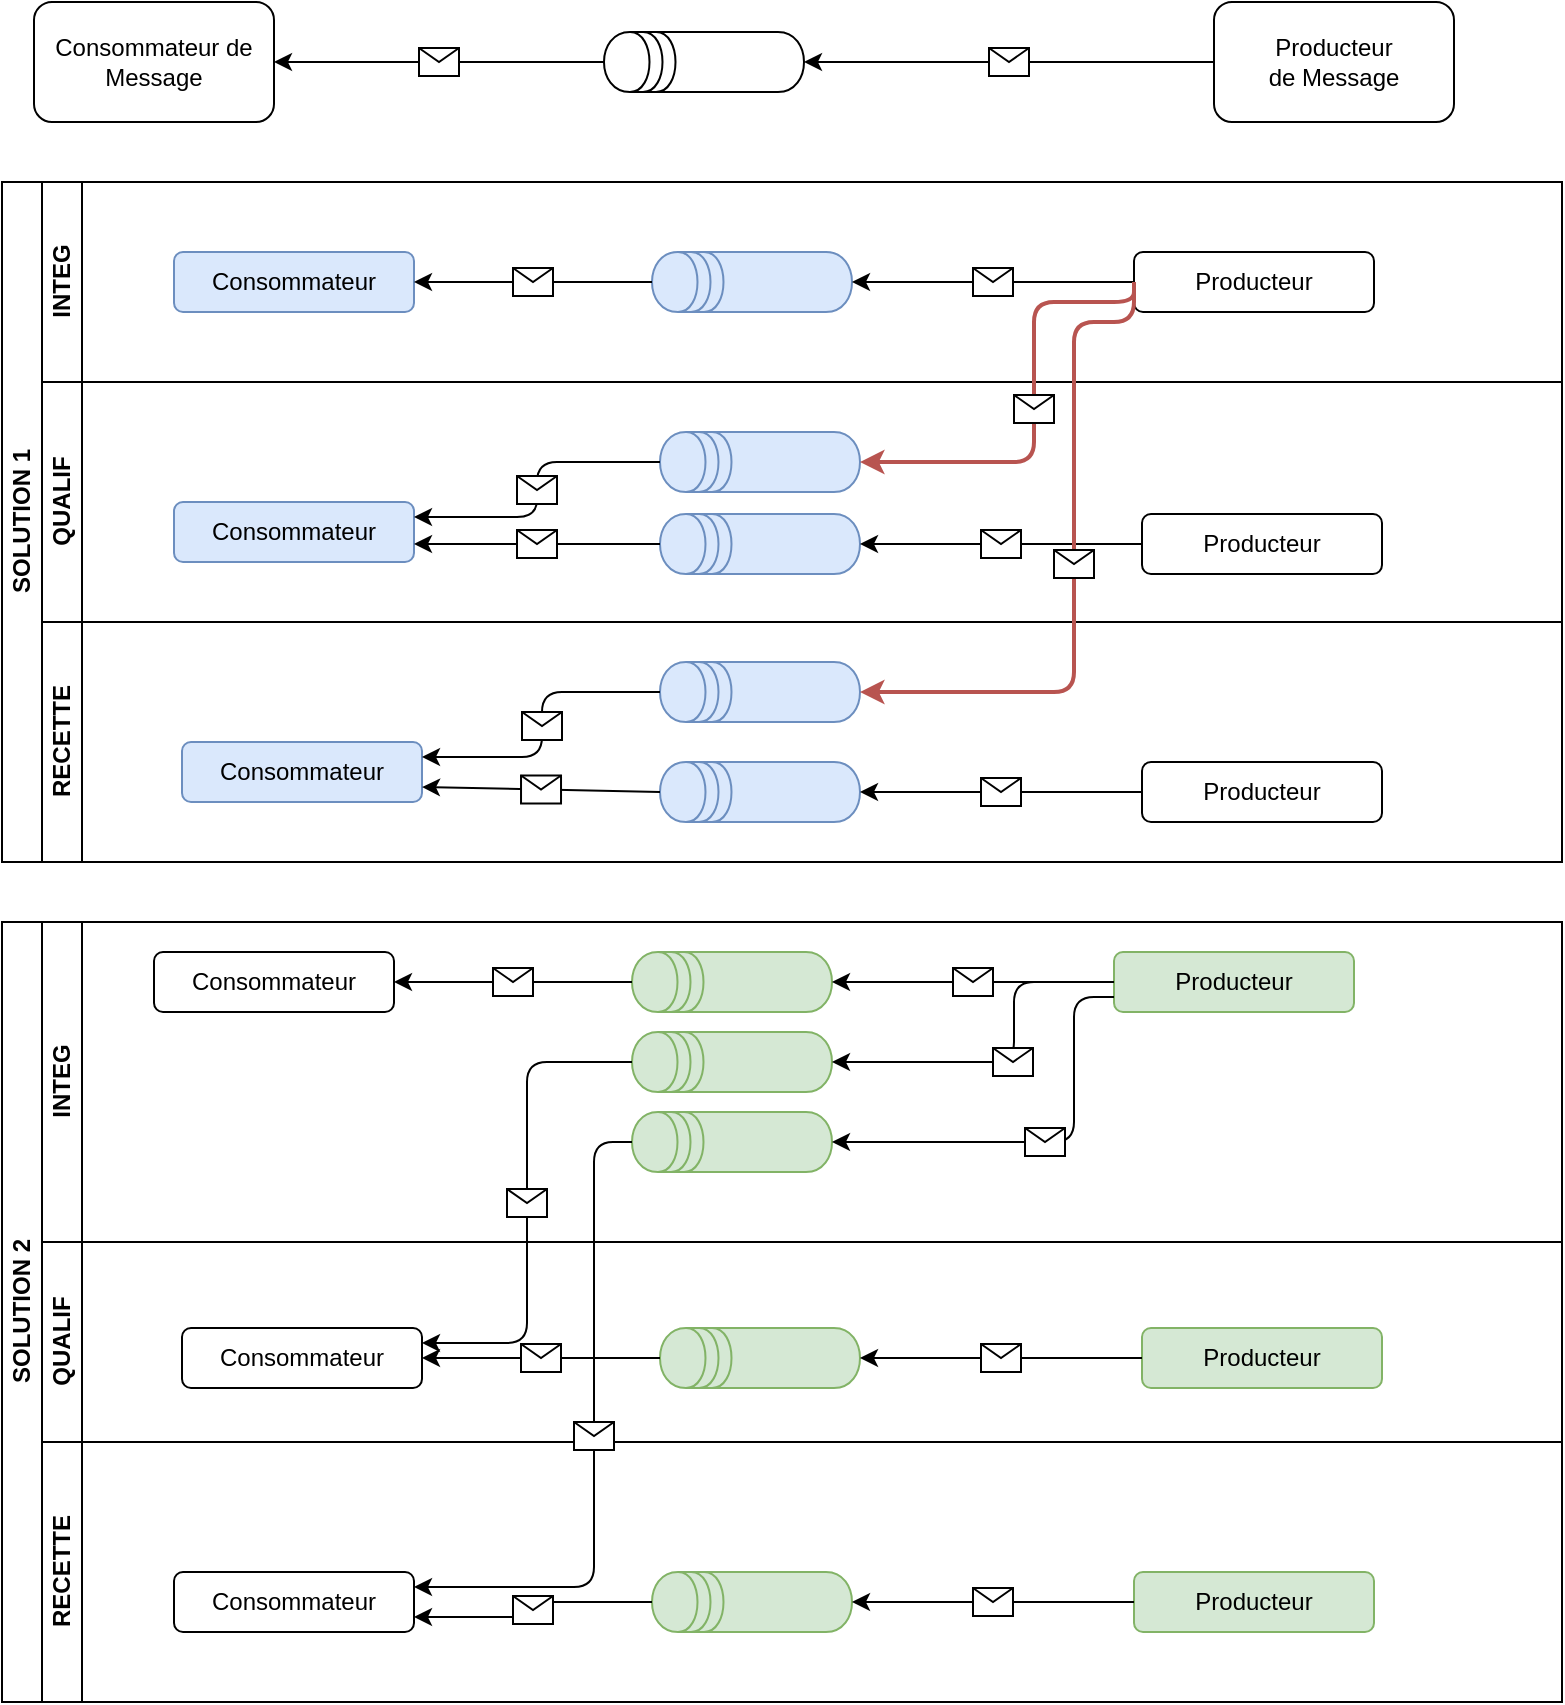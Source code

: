 <mxfile version="14.2.6" type="github">
  <diagram id="DB7DYyGe6dCBV-LKf9_g" name="Page-1">
    <mxGraphModel dx="2062" dy="1124" grid="1" gridSize="10" guides="1" tooltips="1" connect="1" arrows="1" fold="1" page="1" pageScale="1" pageWidth="827" pageHeight="1169" math="0" shadow="0">
      <root>
        <mxCell id="0" />
        <mxCell id="1" parent="0" />
        <mxCell id="Vw3KiEQnQfza69MFVmrH-1" value="Consommateur de Message" style="rounded=1;whiteSpace=wrap;html=1;" parent="1" vertex="1">
          <mxGeometry x="40" y="20" width="120" height="60" as="geometry" />
        </mxCell>
        <mxCell id="Vw3KiEQnQfza69MFVmrH-3" value="&lt;div&gt;Producteur&lt;/div&gt;&lt;div&gt;de Message&lt;br&gt;&lt;/div&gt;" style="rounded=1;whiteSpace=wrap;html=1;" parent="1" vertex="1">
          <mxGeometry x="630" y="20" width="120" height="60" as="geometry" />
        </mxCell>
        <mxCell id="Vw3KiEQnQfza69MFVmrH-16" value="" style="shape=datastore;whiteSpace=wrap;html=1;rotation=-90;" parent="1" vertex="1">
          <mxGeometry x="360" width="30" height="100" as="geometry" />
        </mxCell>
        <mxCell id="yvAMT9Jdo3WJvmyWWWsH-12" value="SOLUTION 1" style="swimlane;html=1;childLayout=stackLayout;resizeParent=1;resizeParentMax=0;horizontal=0;startSize=20;horizontalStack=0;" parent="1" vertex="1">
          <mxGeometry x="24" y="110" width="780" height="340" as="geometry" />
        </mxCell>
        <mxCell id="yvAMT9Jdo3WJvmyWWWsH-13" value="INTEG" style="swimlane;html=1;startSize=20;horizontal=0;" parent="yvAMT9Jdo3WJvmyWWWsH-12" vertex="1">
          <mxGeometry x="20" width="760" height="100" as="geometry" />
        </mxCell>
        <mxCell id="fmMvQ1CZ4i4TI4SBkcEm-39" value="Consommateur" style="rounded=1;whiteSpace=wrap;html=1;fillColor=#dae8fc;strokeColor=#6c8ebf;" parent="yvAMT9Jdo3WJvmyWWWsH-13" vertex="1">
          <mxGeometry x="66" y="35" width="120" height="30" as="geometry" />
        </mxCell>
        <mxCell id="fmMvQ1CZ4i4TI4SBkcEm-40" value="Producteur" style="rounded=1;whiteSpace=wrap;html=1;" parent="yvAMT9Jdo3WJvmyWWWsH-13" vertex="1">
          <mxGeometry x="546" y="35" width="120" height="30" as="geometry" />
        </mxCell>
        <mxCell id="fmMvQ1CZ4i4TI4SBkcEm-41" value="" style="shape=datastore;whiteSpace=wrap;html=1;rotation=-90;fillColor=#dae8fc;strokeColor=#6c8ebf;" parent="yvAMT9Jdo3WJvmyWWWsH-13" vertex="1">
          <mxGeometry x="340" width="30" height="100" as="geometry" />
        </mxCell>
        <mxCell id="fmMvQ1CZ4i4TI4SBkcEm-42" value="" style="endArrow=classic;html=1;strokeColor=#000000;entryX=1;entryY=0.5;entryDx=0;entryDy=0;exitX=0.5;exitY=0;exitDx=0;exitDy=0;" parent="yvAMT9Jdo3WJvmyWWWsH-13" source="fmMvQ1CZ4i4TI4SBkcEm-41" target="fmMvQ1CZ4i4TI4SBkcEm-39" edge="1">
          <mxGeometry relative="1" as="geometry">
            <mxPoint x="385" y="122" as="sourcePoint" />
            <mxPoint x="285" y="122" as="targetPoint" />
          </mxGeometry>
        </mxCell>
        <mxCell id="fmMvQ1CZ4i4TI4SBkcEm-43" value="" style="shape=message;html=1;outlineConnect=0;" parent="fmMvQ1CZ4i4TI4SBkcEm-42" vertex="1">
          <mxGeometry width="20" height="14" relative="1" as="geometry">
            <mxPoint x="-10" y="-7" as="offset" />
          </mxGeometry>
        </mxCell>
        <mxCell id="fmMvQ1CZ4i4TI4SBkcEm-44" value="" style="endArrow=classic;html=1;strokeColor=#000000;entryX=0.5;entryY=1;entryDx=0;entryDy=0;exitX=0;exitY=0.5;exitDx=0;exitDy=0;" parent="yvAMT9Jdo3WJvmyWWWsH-13" source="fmMvQ1CZ4i4TI4SBkcEm-40" target="fmMvQ1CZ4i4TI4SBkcEm-41" edge="1">
          <mxGeometry relative="1" as="geometry">
            <mxPoint x="590" y="92" as="sourcePoint" />
            <mxPoint x="425" y="92" as="targetPoint" />
          </mxGeometry>
        </mxCell>
        <mxCell id="fmMvQ1CZ4i4TI4SBkcEm-45" value="" style="shape=message;html=1;outlineConnect=0;" parent="fmMvQ1CZ4i4TI4SBkcEm-44" vertex="1">
          <mxGeometry width="20" height="14" relative="1" as="geometry">
            <mxPoint x="-10" y="-7" as="offset" />
          </mxGeometry>
        </mxCell>
        <mxCell id="yvAMT9Jdo3WJvmyWWWsH-14" value="QUALIF" style="swimlane;html=1;startSize=20;horizontal=0;" parent="yvAMT9Jdo3WJvmyWWWsH-12" vertex="1">
          <mxGeometry x="20" y="100" width="760" height="120" as="geometry" />
        </mxCell>
        <mxCell id="fmMvQ1CZ4i4TI4SBkcEm-46" value="Consommateur" style="rounded=1;whiteSpace=wrap;html=1;fillColor=#dae8fc;strokeColor=#6c8ebf;" parent="yvAMT9Jdo3WJvmyWWWsH-14" vertex="1">
          <mxGeometry x="66" y="60" width="120" height="30" as="geometry" />
        </mxCell>
        <mxCell id="fmMvQ1CZ4i4TI4SBkcEm-47" value="Producteur" style="rounded=1;whiteSpace=wrap;html=1;" parent="yvAMT9Jdo3WJvmyWWWsH-14" vertex="1">
          <mxGeometry x="550" y="66" width="120" height="30" as="geometry" />
        </mxCell>
        <mxCell id="fmMvQ1CZ4i4TI4SBkcEm-48" value="" style="shape=datastore;whiteSpace=wrap;html=1;rotation=-90;fillColor=#dae8fc;strokeColor=#6c8ebf;" parent="yvAMT9Jdo3WJvmyWWWsH-14" vertex="1">
          <mxGeometry x="344" y="31" width="30" height="100" as="geometry" />
        </mxCell>
        <mxCell id="fmMvQ1CZ4i4TI4SBkcEm-49" value="" style="endArrow=classic;html=1;strokeColor=#000000;exitX=0.5;exitY=0;exitDx=0;exitDy=0;" parent="yvAMT9Jdo3WJvmyWWWsH-14" source="fmMvQ1CZ4i4TI4SBkcEm-48" edge="1">
          <mxGeometry relative="1" as="geometry">
            <mxPoint x="345" y="-518" as="sourcePoint" />
            <mxPoint x="186" y="81" as="targetPoint" />
          </mxGeometry>
        </mxCell>
        <mxCell id="fmMvQ1CZ4i4TI4SBkcEm-50" value="" style="shape=message;html=1;outlineConnect=0;" parent="fmMvQ1CZ4i4TI4SBkcEm-49" vertex="1">
          <mxGeometry width="20" height="14" relative="1" as="geometry">
            <mxPoint x="-10" y="-7" as="offset" />
          </mxGeometry>
        </mxCell>
        <mxCell id="fmMvQ1CZ4i4TI4SBkcEm-51" value="" style="endArrow=classic;html=1;strokeColor=#000000;entryX=0.5;entryY=1;entryDx=0;entryDy=0;exitX=0;exitY=0.5;exitDx=0;exitDy=0;" parent="yvAMT9Jdo3WJvmyWWWsH-14" source="fmMvQ1CZ4i4TI4SBkcEm-47" target="fmMvQ1CZ4i4TI4SBkcEm-48" edge="1">
          <mxGeometry relative="1" as="geometry">
            <mxPoint x="550" y="-557" as="sourcePoint" />
            <mxPoint x="385" y="-557" as="targetPoint" />
          </mxGeometry>
        </mxCell>
        <mxCell id="fmMvQ1CZ4i4TI4SBkcEm-52" value="" style="shape=message;html=1;outlineConnect=0;" parent="fmMvQ1CZ4i4TI4SBkcEm-51" vertex="1">
          <mxGeometry width="20" height="14" relative="1" as="geometry">
            <mxPoint x="-10" y="-7" as="offset" />
          </mxGeometry>
        </mxCell>
        <mxCell id="fmMvQ1CZ4i4TI4SBkcEm-62" value="" style="shape=datastore;whiteSpace=wrap;html=1;rotation=-90;fillColor=#dae8fc;strokeColor=#6c8ebf;" parent="yvAMT9Jdo3WJvmyWWWsH-14" vertex="1">
          <mxGeometry x="344" y="-10" width="30" height="100" as="geometry" />
        </mxCell>
        <mxCell id="fmMvQ1CZ4i4TI4SBkcEm-63" value="" style="endArrow=classic;html=1;strokeColor=#000000;exitX=0.5;exitY=0;exitDx=0;exitDy=0;entryX=1;entryY=0.25;entryDx=0;entryDy=0;edgeStyle=orthogonalEdgeStyle;" parent="yvAMT9Jdo3WJvmyWWWsH-14" source="fmMvQ1CZ4i4TI4SBkcEm-62" target="fmMvQ1CZ4i4TI4SBkcEm-46" edge="1">
          <mxGeometry relative="1" as="geometry">
            <mxPoint x="309" y="90" as="sourcePoint" />
            <mxPoint x="190" y="90" as="targetPoint" />
          </mxGeometry>
        </mxCell>
        <mxCell id="fmMvQ1CZ4i4TI4SBkcEm-64" value="" style="shape=message;html=1;outlineConnect=0;" parent="fmMvQ1CZ4i4TI4SBkcEm-63" vertex="1">
          <mxGeometry width="20" height="14" relative="1" as="geometry">
            <mxPoint x="-10" y="-7" as="offset" />
          </mxGeometry>
        </mxCell>
        <mxCell id="yvAMT9Jdo3WJvmyWWWsH-15" value="RECETTE" style="swimlane;html=1;startSize=20;horizontal=0;" parent="yvAMT9Jdo3WJvmyWWWsH-12" vertex="1">
          <mxGeometry x="20" y="220" width="760" height="120" as="geometry" />
        </mxCell>
        <mxCell id="fmMvQ1CZ4i4TI4SBkcEm-53" value="Consommateur" style="rounded=1;whiteSpace=wrap;html=1;fillColor=#dae8fc;strokeColor=#6c8ebf;" parent="yvAMT9Jdo3WJvmyWWWsH-15" vertex="1">
          <mxGeometry x="70" y="60" width="120" height="30" as="geometry" />
        </mxCell>
        <mxCell id="fmMvQ1CZ4i4TI4SBkcEm-54" value="Producteur" style="rounded=1;whiteSpace=wrap;html=1;" parent="yvAMT9Jdo3WJvmyWWWsH-15" vertex="1">
          <mxGeometry x="550" y="70" width="120" height="30" as="geometry" />
        </mxCell>
        <mxCell id="fmMvQ1CZ4i4TI4SBkcEm-55" value="" style="shape=datastore;whiteSpace=wrap;html=1;rotation=-90;fillColor=#dae8fc;strokeColor=#6c8ebf;" parent="yvAMT9Jdo3WJvmyWWWsH-15" vertex="1">
          <mxGeometry x="344" y="35" width="30" height="100" as="geometry" />
        </mxCell>
        <mxCell id="fmMvQ1CZ4i4TI4SBkcEm-56" value="" style="endArrow=classic;html=1;strokeColor=#000000;entryX=1;entryY=0.75;entryDx=0;entryDy=0;exitX=0.5;exitY=0;exitDx=0;exitDy=0;" parent="yvAMT9Jdo3WJvmyWWWsH-15" source="fmMvQ1CZ4i4TI4SBkcEm-55" target="fmMvQ1CZ4i4TI4SBkcEm-53" edge="1">
          <mxGeometry relative="1" as="geometry">
            <mxPoint x="345" y="-523" as="sourcePoint" />
            <mxPoint x="245" y="-523" as="targetPoint" />
          </mxGeometry>
        </mxCell>
        <mxCell id="fmMvQ1CZ4i4TI4SBkcEm-57" value="" style="shape=message;html=1;outlineConnect=0;" parent="fmMvQ1CZ4i4TI4SBkcEm-56" vertex="1">
          <mxGeometry width="20" height="14" relative="1" as="geometry">
            <mxPoint x="-10" y="-7" as="offset" />
          </mxGeometry>
        </mxCell>
        <mxCell id="fmMvQ1CZ4i4TI4SBkcEm-58" value="" style="endArrow=classic;html=1;strokeColor=#000000;entryX=0.5;entryY=1;entryDx=0;entryDy=0;exitX=0;exitY=0.5;exitDx=0;exitDy=0;" parent="yvAMT9Jdo3WJvmyWWWsH-15" source="fmMvQ1CZ4i4TI4SBkcEm-54" target="fmMvQ1CZ4i4TI4SBkcEm-55" edge="1">
          <mxGeometry relative="1" as="geometry">
            <mxPoint x="550" y="-553" as="sourcePoint" />
            <mxPoint x="385" y="-553" as="targetPoint" />
          </mxGeometry>
        </mxCell>
        <mxCell id="fmMvQ1CZ4i4TI4SBkcEm-59" value="" style="shape=message;html=1;outlineConnect=0;" parent="fmMvQ1CZ4i4TI4SBkcEm-58" vertex="1">
          <mxGeometry width="20" height="14" relative="1" as="geometry">
            <mxPoint x="-10" y="-7" as="offset" />
          </mxGeometry>
        </mxCell>
        <mxCell id="fmMvQ1CZ4i4TI4SBkcEm-65" value="" style="shape=datastore;whiteSpace=wrap;html=1;rotation=-90;fillColor=#dae8fc;strokeColor=#6c8ebf;" parent="yvAMT9Jdo3WJvmyWWWsH-15" vertex="1">
          <mxGeometry x="344" y="-15" width="30" height="100" as="geometry" />
        </mxCell>
        <mxCell id="fmMvQ1CZ4i4TI4SBkcEm-66" value="" style="endArrow=classic;html=1;strokeColor=#000000;exitX=0.5;exitY=0;exitDx=0;exitDy=0;entryX=1;entryY=0.25;entryDx=0;entryDy=0;edgeStyle=orthogonalEdgeStyle;" parent="yvAMT9Jdo3WJvmyWWWsH-15" source="fmMvQ1CZ4i4TI4SBkcEm-65" target="fmMvQ1CZ4i4TI4SBkcEm-53" edge="1">
          <mxGeometry relative="1" as="geometry">
            <mxPoint x="313" y="-115" as="sourcePoint" />
            <mxPoint x="194" y="-72.5" as="targetPoint" />
            <Array as="points">
              <mxPoint x="250" y="35" />
              <mxPoint x="250" y="68" />
            </Array>
          </mxGeometry>
        </mxCell>
        <mxCell id="fmMvQ1CZ4i4TI4SBkcEm-67" value="" style="shape=message;html=1;outlineConnect=0;" parent="fmMvQ1CZ4i4TI4SBkcEm-66" vertex="1">
          <mxGeometry width="20" height="14" relative="1" as="geometry">
            <mxPoint x="-10" y="-7" as="offset" />
          </mxGeometry>
        </mxCell>
        <mxCell id="fmMvQ1CZ4i4TI4SBkcEm-60" value="" style="endArrow=classic;html=1;strokeColor=#b85450;entryX=0.5;entryY=1;entryDx=0;entryDy=0;exitX=0;exitY=0.5;exitDx=0;exitDy=0;edgeStyle=orthogonalEdgeStyle;fillColor=#f8cecc;strokeWidth=2;" parent="yvAMT9Jdo3WJvmyWWWsH-12" target="fmMvQ1CZ4i4TI4SBkcEm-62" edge="1" source="fmMvQ1CZ4i4TI4SBkcEm-40">
          <mxGeometry relative="1" as="geometry">
            <mxPoint x="566" y="70" as="sourcePoint" />
            <mxPoint x="425" y="70" as="targetPoint" />
            <Array as="points">
              <mxPoint x="566" y="60" />
              <mxPoint x="516" y="60" />
              <mxPoint x="516" y="140" />
            </Array>
          </mxGeometry>
        </mxCell>
        <mxCell id="fmMvQ1CZ4i4TI4SBkcEm-61" value="" style="shape=message;html=1;outlineConnect=0;" parent="fmMvQ1CZ4i4TI4SBkcEm-60" vertex="1">
          <mxGeometry width="20" height="14" relative="1" as="geometry">
            <mxPoint x="-10" y="-7" as="offset" />
          </mxGeometry>
        </mxCell>
        <mxCell id="yvAMT9Jdo3WJvmyWWWsH-21" value="" style="endArrow=classic;html=1;strokeColor=#000000;entryX=1;entryY=0.5;entryDx=0;entryDy=0;exitX=0.5;exitY=0;exitDx=0;exitDy=0;" parent="1" source="Vw3KiEQnQfza69MFVmrH-16" target="Vw3KiEQnQfza69MFVmrH-1" edge="1">
          <mxGeometry relative="1" as="geometry">
            <mxPoint x="400" y="122" as="sourcePoint" />
            <mxPoint x="300" y="122" as="targetPoint" />
          </mxGeometry>
        </mxCell>
        <mxCell id="yvAMT9Jdo3WJvmyWWWsH-22" value="" style="shape=message;html=1;outlineConnect=0;" parent="yvAMT9Jdo3WJvmyWWWsH-21" vertex="1">
          <mxGeometry width="20" height="14" relative="1" as="geometry">
            <mxPoint x="-10" y="-7" as="offset" />
          </mxGeometry>
        </mxCell>
        <mxCell id="yvAMT9Jdo3WJvmyWWWsH-23" value="" style="endArrow=classic;html=1;strokeColor=#000000;entryX=0.5;entryY=1;entryDx=0;entryDy=0;exitX=0;exitY=0.5;exitDx=0;exitDy=0;" parent="1" source="Vw3KiEQnQfza69MFVmrH-3" target="Vw3KiEQnQfza69MFVmrH-16" edge="1">
          <mxGeometry relative="1" as="geometry">
            <mxPoint x="605" y="92" as="sourcePoint" />
            <mxPoint x="440" y="92" as="targetPoint" />
          </mxGeometry>
        </mxCell>
        <mxCell id="yvAMT9Jdo3WJvmyWWWsH-24" value="" style="shape=message;html=1;outlineConnect=0;" parent="yvAMT9Jdo3WJvmyWWWsH-23" vertex="1">
          <mxGeometry width="20" height="14" relative="1" as="geometry">
            <mxPoint x="-10" y="-7" as="offset" />
          </mxGeometry>
        </mxCell>
        <mxCell id="fmMvQ1CZ4i4TI4SBkcEm-70" value="" style="endArrow=classic;html=1;strokeColor=#b85450;entryX=0.5;entryY=1;entryDx=0;entryDy=0;edgeStyle=orthogonalEdgeStyle;fillColor=#f8cecc;strokeWidth=2;" parent="1" target="fmMvQ1CZ4i4TI4SBkcEm-65" edge="1">
          <mxGeometry relative="1" as="geometry">
            <mxPoint x="590" y="160" as="sourcePoint" />
            <mxPoint x="453" y="290" as="targetPoint" />
            <Array as="points">
              <mxPoint x="590" y="180" />
              <mxPoint x="560" y="180" />
              <mxPoint x="560" y="365" />
            </Array>
          </mxGeometry>
        </mxCell>
        <mxCell id="fmMvQ1CZ4i4TI4SBkcEm-71" value="" style="shape=message;html=1;outlineConnect=0;" parent="fmMvQ1CZ4i4TI4SBkcEm-70" vertex="1">
          <mxGeometry width="20" height="14" relative="1" as="geometry">
            <mxPoint x="-10" y="-7" as="offset" />
          </mxGeometry>
        </mxCell>
        <mxCell id="oGJNYj7Nt6y7PcLKT3CM-1" value="SOLUTION 2" style="swimlane;html=1;childLayout=stackLayout;resizeParent=1;resizeParentMax=0;horizontal=0;startSize=20;horizontalStack=0;" vertex="1" parent="1">
          <mxGeometry x="24" y="480" width="780" height="390" as="geometry" />
        </mxCell>
        <mxCell id="oGJNYj7Nt6y7PcLKT3CM-2" value="INTEG" style="swimlane;html=1;startSize=20;horizontal=0;" vertex="1" parent="oGJNYj7Nt6y7PcLKT3CM-1">
          <mxGeometry x="20" width="760" height="160" as="geometry" />
        </mxCell>
        <mxCell id="oGJNYj7Nt6y7PcLKT3CM-3" value="Consommateur" style="rounded=1;whiteSpace=wrap;html=1;" vertex="1" parent="oGJNYj7Nt6y7PcLKT3CM-2">
          <mxGeometry x="56" y="15" width="120" height="30" as="geometry" />
        </mxCell>
        <mxCell id="oGJNYj7Nt6y7PcLKT3CM-4" value="Producteur" style="rounded=1;whiteSpace=wrap;html=1;fillColor=#d5e8d4;strokeColor=#82b366;" vertex="1" parent="oGJNYj7Nt6y7PcLKT3CM-2">
          <mxGeometry x="536" y="15" width="120" height="30" as="geometry" />
        </mxCell>
        <mxCell id="oGJNYj7Nt6y7PcLKT3CM-5" value="" style="shape=datastore;whiteSpace=wrap;html=1;rotation=-90;fillColor=#d5e8d4;strokeColor=#82b366;" vertex="1" parent="oGJNYj7Nt6y7PcLKT3CM-2">
          <mxGeometry x="330" y="-20" width="30" height="100" as="geometry" />
        </mxCell>
        <mxCell id="oGJNYj7Nt6y7PcLKT3CM-6" value="" style="endArrow=classic;html=1;strokeColor=#000000;entryX=1;entryY=0.5;entryDx=0;entryDy=0;exitX=0.5;exitY=0;exitDx=0;exitDy=0;" edge="1" parent="oGJNYj7Nt6y7PcLKT3CM-2" source="oGJNYj7Nt6y7PcLKT3CM-5" target="oGJNYj7Nt6y7PcLKT3CM-3">
          <mxGeometry relative="1" as="geometry">
            <mxPoint x="375" y="102" as="sourcePoint" />
            <mxPoint x="275" y="102" as="targetPoint" />
          </mxGeometry>
        </mxCell>
        <mxCell id="oGJNYj7Nt6y7PcLKT3CM-7" value="" style="shape=message;html=1;outlineConnect=0;" vertex="1" parent="oGJNYj7Nt6y7PcLKT3CM-6">
          <mxGeometry width="20" height="14" relative="1" as="geometry">
            <mxPoint x="-10" y="-7" as="offset" />
          </mxGeometry>
        </mxCell>
        <mxCell id="oGJNYj7Nt6y7PcLKT3CM-8" value="" style="endArrow=classic;html=1;strokeColor=#000000;entryX=0.5;entryY=1;entryDx=0;entryDy=0;exitX=0;exitY=0.5;exitDx=0;exitDy=0;" edge="1" parent="oGJNYj7Nt6y7PcLKT3CM-2" source="oGJNYj7Nt6y7PcLKT3CM-4" target="oGJNYj7Nt6y7PcLKT3CM-5">
          <mxGeometry relative="1" as="geometry">
            <mxPoint x="580" y="72" as="sourcePoint" />
            <mxPoint x="415" y="72" as="targetPoint" />
          </mxGeometry>
        </mxCell>
        <mxCell id="oGJNYj7Nt6y7PcLKT3CM-9" value="" style="shape=message;html=1;outlineConnect=0;" vertex="1" parent="oGJNYj7Nt6y7PcLKT3CM-8">
          <mxGeometry width="20" height="14" relative="1" as="geometry">
            <mxPoint x="-10" y="-7" as="offset" />
          </mxGeometry>
        </mxCell>
        <mxCell id="oGJNYj7Nt6y7PcLKT3CM-18" value="" style="shape=datastore;whiteSpace=wrap;html=1;rotation=-90;fillColor=#d5e8d4;strokeColor=#82b366;" vertex="1" parent="oGJNYj7Nt6y7PcLKT3CM-2">
          <mxGeometry x="330" y="20" width="30" height="100" as="geometry" />
        </mxCell>
        <mxCell id="oGJNYj7Nt6y7PcLKT3CM-29" value="" style="shape=datastore;whiteSpace=wrap;html=1;rotation=-90;fillColor=#d5e8d4;strokeColor=#82b366;" vertex="1" parent="oGJNYj7Nt6y7PcLKT3CM-2">
          <mxGeometry x="330" y="60" width="30" height="100" as="geometry" />
        </mxCell>
        <mxCell id="oGJNYj7Nt6y7PcLKT3CM-34" value="" style="endArrow=classic;html=1;entryX=0.5;entryY=1;entryDx=0;entryDy=0;exitX=0;exitY=0.75;exitDx=0;exitDy=0;edgeStyle=orthogonalEdgeStyle;fillColor=#f8cecc;strokeWidth=1;" edge="1" parent="oGJNYj7Nt6y7PcLKT3CM-2" target="oGJNYj7Nt6y7PcLKT3CM-29" source="oGJNYj7Nt6y7PcLKT3CM-4">
          <mxGeometry relative="1" as="geometry">
            <mxPoint x="546" y="70" as="sourcePoint" />
            <mxPoint x="409" y="180" as="targetPoint" />
            <Array as="points">
              <mxPoint x="516" y="38" />
              <mxPoint x="516" y="110" />
            </Array>
          </mxGeometry>
        </mxCell>
        <mxCell id="oGJNYj7Nt6y7PcLKT3CM-35" value="" style="shape=message;html=1;outlineConnect=0;" vertex="1" parent="oGJNYj7Nt6y7PcLKT3CM-34">
          <mxGeometry width="20" height="14" relative="1" as="geometry">
            <mxPoint x="-10" y="-7" as="offset" />
          </mxGeometry>
        </mxCell>
        <mxCell id="oGJNYj7Nt6y7PcLKT3CM-10" value="QUALIF" style="swimlane;html=1;startSize=20;horizontal=0;" vertex="1" parent="oGJNYj7Nt6y7PcLKT3CM-1">
          <mxGeometry x="20" y="160" width="760" height="100" as="geometry" />
        </mxCell>
        <mxCell id="oGJNYj7Nt6y7PcLKT3CM-11" value="Consommateur" style="rounded=1;whiteSpace=wrap;html=1;" vertex="1" parent="oGJNYj7Nt6y7PcLKT3CM-10">
          <mxGeometry x="70" y="43" width="120" height="30" as="geometry" />
        </mxCell>
        <mxCell id="oGJNYj7Nt6y7PcLKT3CM-12" value="Producteur" style="rounded=1;whiteSpace=wrap;html=1;fillColor=#d5e8d4;strokeColor=#82b366;" vertex="1" parent="oGJNYj7Nt6y7PcLKT3CM-10">
          <mxGeometry x="550" y="43" width="120" height="30" as="geometry" />
        </mxCell>
        <mxCell id="oGJNYj7Nt6y7PcLKT3CM-13" value="" style="shape=datastore;whiteSpace=wrap;html=1;rotation=-90;fillColor=#d5e8d4;strokeColor=#82b366;" vertex="1" parent="oGJNYj7Nt6y7PcLKT3CM-10">
          <mxGeometry x="344" y="8" width="30" height="100" as="geometry" />
        </mxCell>
        <mxCell id="oGJNYj7Nt6y7PcLKT3CM-14" value="" style="endArrow=classic;html=1;strokeColor=#000000;exitX=0.5;exitY=0;exitDx=0;exitDy=0;" edge="1" parent="oGJNYj7Nt6y7PcLKT3CM-10" source="oGJNYj7Nt6y7PcLKT3CM-13">
          <mxGeometry relative="1" as="geometry">
            <mxPoint x="345" y="-550" as="sourcePoint" />
            <mxPoint x="190" y="58" as="targetPoint" />
          </mxGeometry>
        </mxCell>
        <mxCell id="oGJNYj7Nt6y7PcLKT3CM-15" value="" style="shape=message;html=1;outlineConnect=0;" vertex="1" parent="oGJNYj7Nt6y7PcLKT3CM-14">
          <mxGeometry width="20" height="14" relative="1" as="geometry">
            <mxPoint x="-10" y="-7" as="offset" />
          </mxGeometry>
        </mxCell>
        <mxCell id="oGJNYj7Nt6y7PcLKT3CM-16" value="" style="endArrow=classic;html=1;strokeColor=#000000;entryX=0.5;entryY=1;entryDx=0;entryDy=0;exitX=0;exitY=0.5;exitDx=0;exitDy=0;" edge="1" parent="oGJNYj7Nt6y7PcLKT3CM-10" source="oGJNYj7Nt6y7PcLKT3CM-12" target="oGJNYj7Nt6y7PcLKT3CM-13">
          <mxGeometry relative="1" as="geometry">
            <mxPoint x="550" y="-580" as="sourcePoint" />
            <mxPoint x="385" y="-580" as="targetPoint" />
          </mxGeometry>
        </mxCell>
        <mxCell id="oGJNYj7Nt6y7PcLKT3CM-17" value="" style="shape=message;html=1;outlineConnect=0;" vertex="1" parent="oGJNYj7Nt6y7PcLKT3CM-16">
          <mxGeometry width="20" height="14" relative="1" as="geometry">
            <mxPoint x="-10" y="-7" as="offset" />
          </mxGeometry>
        </mxCell>
        <mxCell id="oGJNYj7Nt6y7PcLKT3CM-21" value="RECETTE" style="swimlane;html=1;startSize=20;horizontal=0;" vertex="1" parent="oGJNYj7Nt6y7PcLKT3CM-1">
          <mxGeometry x="20" y="260" width="760" height="130" as="geometry" />
        </mxCell>
        <mxCell id="oGJNYj7Nt6y7PcLKT3CM-22" value="Consommateur" style="rounded=1;whiteSpace=wrap;html=1;" vertex="1" parent="oGJNYj7Nt6y7PcLKT3CM-21">
          <mxGeometry x="66" y="65" width="120" height="30" as="geometry" />
        </mxCell>
        <mxCell id="oGJNYj7Nt6y7PcLKT3CM-23" value="Producteur" style="rounded=1;whiteSpace=wrap;html=1;fillColor=#d5e8d4;strokeColor=#82b366;" vertex="1" parent="oGJNYj7Nt6y7PcLKT3CM-21">
          <mxGeometry x="546" y="65" width="120" height="30" as="geometry" />
        </mxCell>
        <mxCell id="oGJNYj7Nt6y7PcLKT3CM-24" value="" style="shape=datastore;whiteSpace=wrap;html=1;rotation=-90;fillColor=#d5e8d4;strokeColor=#82b366;" vertex="1" parent="oGJNYj7Nt6y7PcLKT3CM-21">
          <mxGeometry x="340" y="30" width="30" height="100" as="geometry" />
        </mxCell>
        <mxCell id="oGJNYj7Nt6y7PcLKT3CM-25" value="" style="endArrow=classic;html=1;strokeColor=#000000;entryX=1;entryY=0.75;entryDx=0;entryDy=0;exitX=0.5;exitY=0;exitDx=0;exitDy=0;edgeStyle=orthogonalEdgeStyle;" edge="1" parent="oGJNYj7Nt6y7PcLKT3CM-21" source="oGJNYj7Nt6y7PcLKT3CM-24" target="oGJNYj7Nt6y7PcLKT3CM-22">
          <mxGeometry relative="1" as="geometry">
            <mxPoint x="341" y="-528" as="sourcePoint" />
            <mxPoint x="241" y="-528" as="targetPoint" />
          </mxGeometry>
        </mxCell>
        <mxCell id="oGJNYj7Nt6y7PcLKT3CM-26" value="" style="shape=message;html=1;outlineConnect=0;" vertex="1" parent="oGJNYj7Nt6y7PcLKT3CM-25">
          <mxGeometry width="20" height="14" relative="1" as="geometry">
            <mxPoint x="-10" y="-7" as="offset" />
          </mxGeometry>
        </mxCell>
        <mxCell id="oGJNYj7Nt6y7PcLKT3CM-27" value="" style="endArrow=classic;html=1;strokeColor=#000000;entryX=0.5;entryY=1;entryDx=0;entryDy=0;exitX=0;exitY=0.5;exitDx=0;exitDy=0;" edge="1" parent="oGJNYj7Nt6y7PcLKT3CM-21" source="oGJNYj7Nt6y7PcLKT3CM-23" target="oGJNYj7Nt6y7PcLKT3CM-24">
          <mxGeometry relative="1" as="geometry">
            <mxPoint x="546" y="-558" as="sourcePoint" />
            <mxPoint x="381" y="-558" as="targetPoint" />
          </mxGeometry>
        </mxCell>
        <mxCell id="oGJNYj7Nt6y7PcLKT3CM-28" value="" style="shape=message;html=1;outlineConnect=0;" vertex="1" parent="oGJNYj7Nt6y7PcLKT3CM-27">
          <mxGeometry width="20" height="14" relative="1" as="geometry">
            <mxPoint x="-10" y="-7" as="offset" />
          </mxGeometry>
        </mxCell>
        <mxCell id="oGJNYj7Nt6y7PcLKT3CM-19" value="" style="endArrow=classic;html=1;strokeColor=#000000;exitX=0.5;exitY=0;exitDx=0;exitDy=0;entryX=1;entryY=0.25;entryDx=0;entryDy=0;edgeStyle=orthogonalEdgeStyle;" edge="1" parent="oGJNYj7Nt6y7PcLKT3CM-1" source="oGJNYj7Nt6y7PcLKT3CM-18" target="oGJNYj7Nt6y7PcLKT3CM-11">
          <mxGeometry relative="1" as="geometry">
            <mxPoint x="329" y="230" as="sourcePoint" />
            <mxPoint x="210" y="230" as="targetPoint" />
          </mxGeometry>
        </mxCell>
        <mxCell id="oGJNYj7Nt6y7PcLKT3CM-20" value="" style="shape=message;html=1;outlineConnect=0;" vertex="1" parent="oGJNYj7Nt6y7PcLKT3CM-19">
          <mxGeometry width="20" height="14" relative="1" as="geometry">
            <mxPoint x="-10" y="-7" as="offset" />
          </mxGeometry>
        </mxCell>
        <mxCell id="oGJNYj7Nt6y7PcLKT3CM-39" value="" style="endArrow=classic;html=1;strokeColor=#000000;entryX=1;entryY=0.25;entryDx=0;entryDy=0;exitX=0.5;exitY=0;exitDx=0;exitDy=0;edgeStyle=orthogonalEdgeStyle;" edge="1" parent="oGJNYj7Nt6y7PcLKT3CM-1" source="oGJNYj7Nt6y7PcLKT3CM-29" target="oGJNYj7Nt6y7PcLKT3CM-22">
          <mxGeometry relative="1" as="geometry">
            <mxPoint x="321" y="310" as="sourcePoint" />
            <mxPoint x="156" y="310" as="targetPoint" />
            <Array as="points">
              <mxPoint x="296" y="110" />
              <mxPoint x="296" y="333" />
            </Array>
          </mxGeometry>
        </mxCell>
        <mxCell id="oGJNYj7Nt6y7PcLKT3CM-40" value="" style="shape=message;html=1;outlineConnect=0;" vertex="1" parent="oGJNYj7Nt6y7PcLKT3CM-39">
          <mxGeometry width="20" height="14" relative="1" as="geometry">
            <mxPoint x="-10" y="-7" as="offset" />
          </mxGeometry>
        </mxCell>
        <mxCell id="oGJNYj7Nt6y7PcLKT3CM-32" value="" style="endArrow=classic;html=1;entryX=0.5;entryY=1;entryDx=0;entryDy=0;exitX=0;exitY=0.5;exitDx=0;exitDy=0;edgeStyle=orthogonalEdgeStyle;fillColor=#f8cecc;strokeWidth=1;" edge="1" parent="1" target="oGJNYj7Nt6y7PcLKT3CM-18">
          <mxGeometry relative="1" as="geometry">
            <mxPoint x="580" y="510" as="sourcePoint" />
            <mxPoint x="439" y="510" as="targetPoint" />
            <Array as="points">
              <mxPoint x="530" y="510" />
              <mxPoint x="530" y="550" />
            </Array>
          </mxGeometry>
        </mxCell>
        <mxCell id="oGJNYj7Nt6y7PcLKT3CM-33" value="" style="shape=message;html=1;outlineConnect=0;" vertex="1" parent="oGJNYj7Nt6y7PcLKT3CM-32">
          <mxGeometry width="20" height="14" relative="1" as="geometry">
            <mxPoint x="-10" y="-7" as="offset" />
          </mxGeometry>
        </mxCell>
      </root>
    </mxGraphModel>
  </diagram>
</mxfile>
